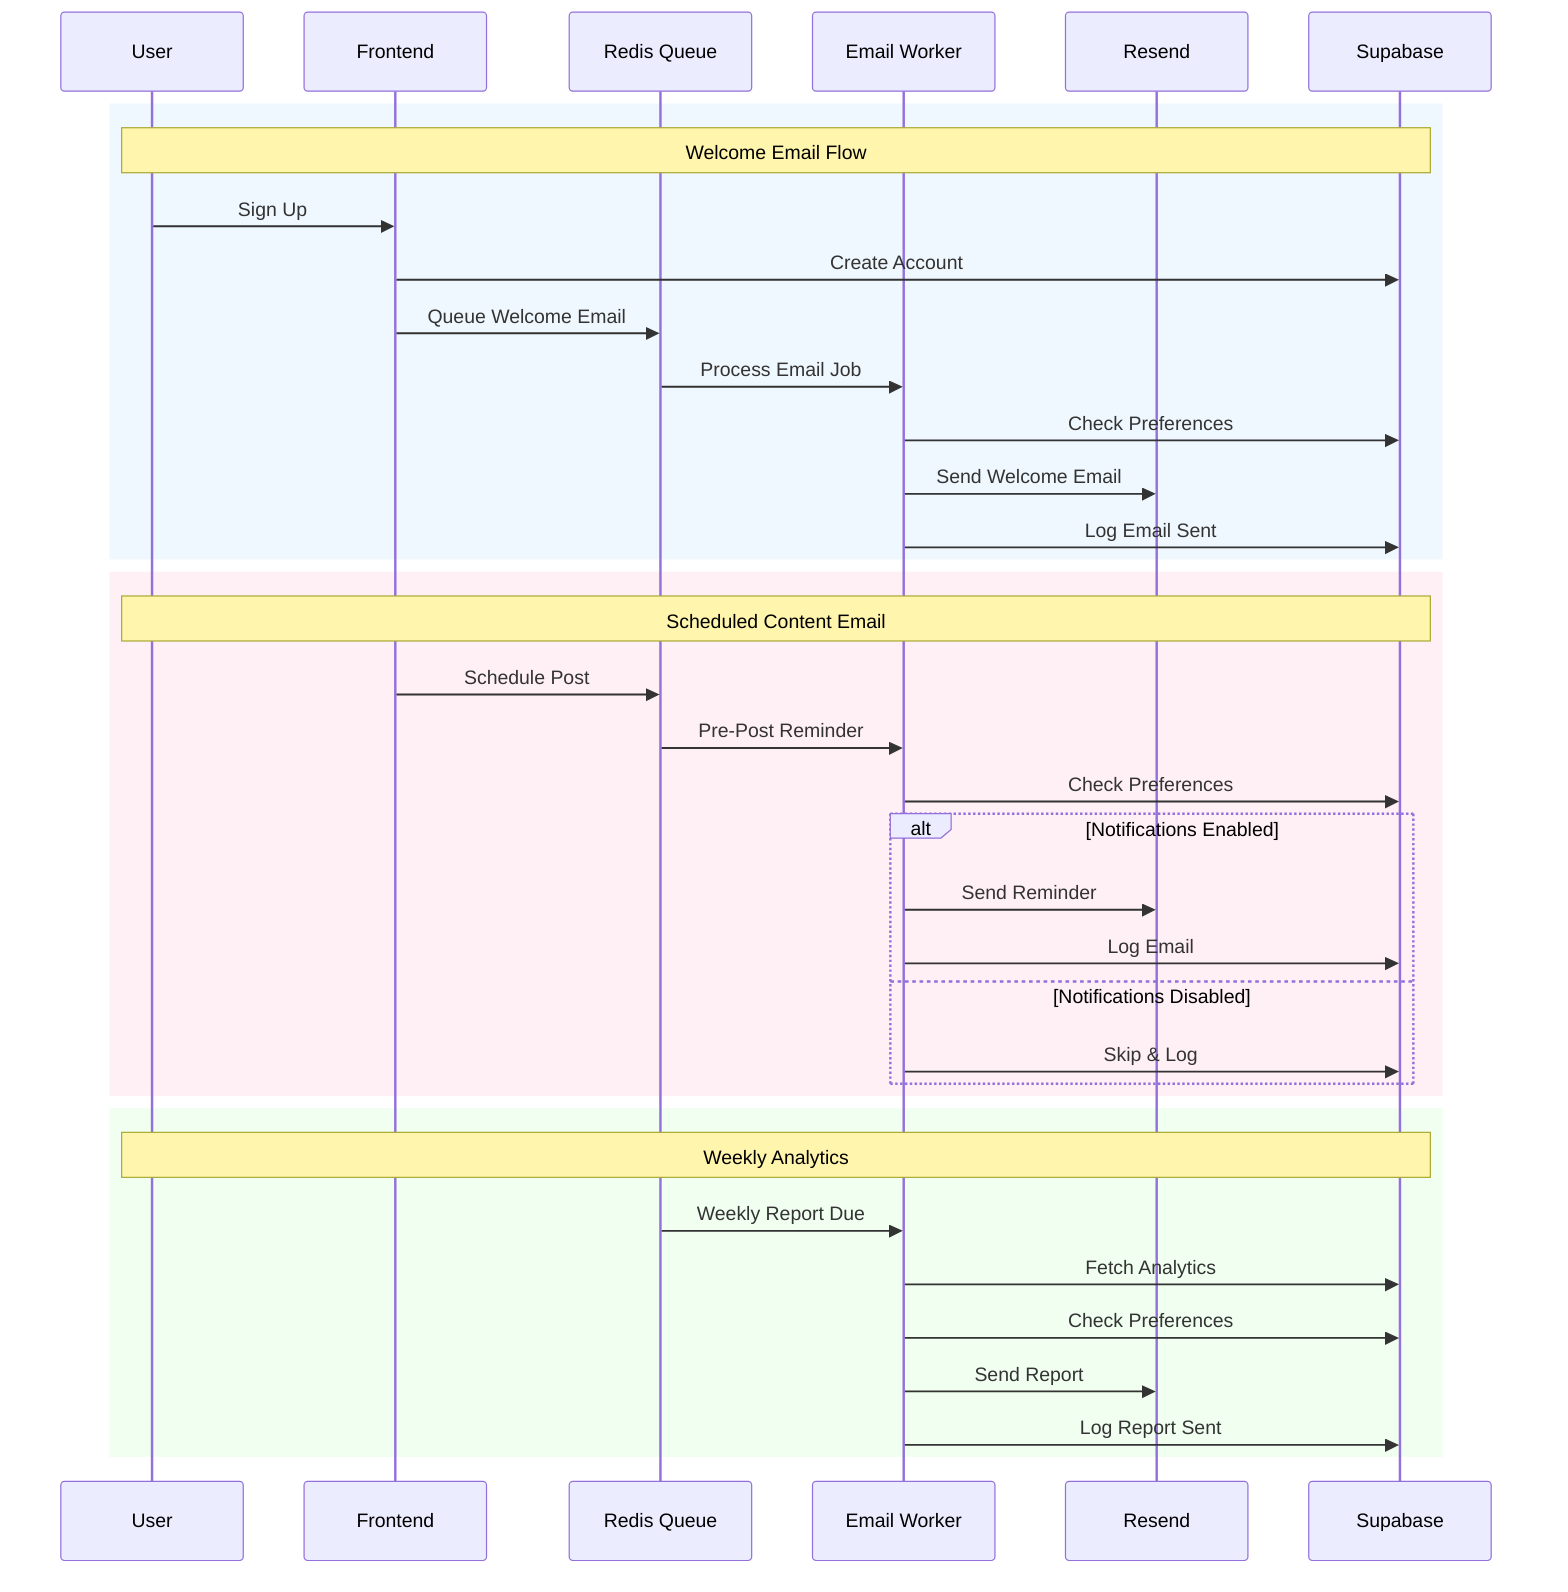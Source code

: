 sequenceDiagram
    participant U as User
    participant F as Frontend
    participant Q as Redis Queue
    participant W as Email Worker
    participant R as Resend
    participant S as Supabase
    
    rect rgb(240, 248, 255)
        Note over U,S: Welcome Email Flow
        U->>F: Sign Up
        F->>S: Create Account
        F->>Q: Queue Welcome Email
        Q->>W: Process Email Job
        W->>S: Check Preferences
        W->>R: Send Welcome Email
        W->>S: Log Email Sent
    end
    
    rect rgb(255, 240, 245)
        Note over U,S: Scheduled Content Email
        F->>Q: Schedule Post
        Q->>W: Pre-Post Reminder
        W->>S: Check Preferences
        alt Notifications Enabled
            W->>R: Send Reminder
            W->>S: Log Email
        else Notifications Disabled
            W->>S: Skip & Log
        end
    end
    
    rect rgb(240, 255, 240)
        Note over U,S: Weekly Analytics
        Q->>W: Weekly Report Due
        W->>S: Fetch Analytics
        W->>S: Check Preferences
        W->>R: Send Report
        W->>S: Log Report Sent
    end
